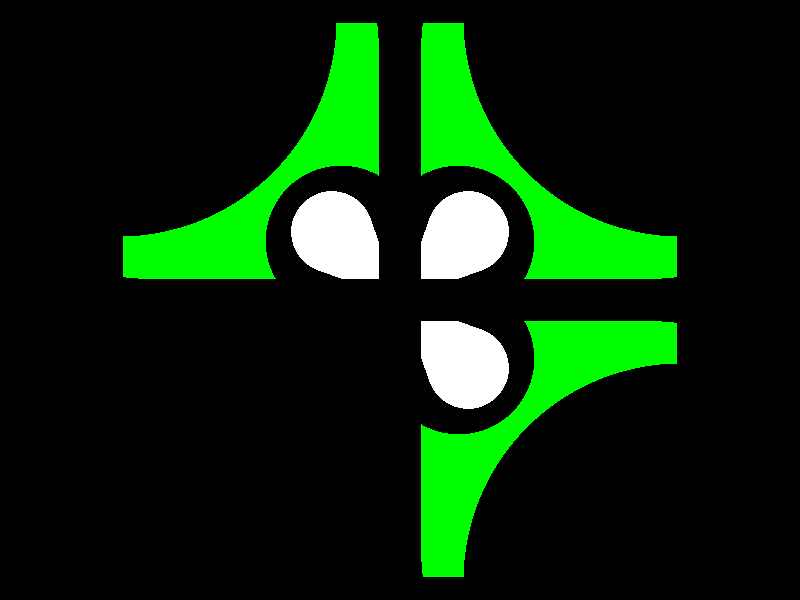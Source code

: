 

#include "colors.inc"  
#include "shapes.inc"  
#include "textures.inc"
#include "stones.inc"

camera 
   {
   location  <0, 0, -3.1>
   direction <0.0, 0.0, 1.5>       //  "wide-angle" view
   up        <0.0, 1.0, 0>
   right     <4/3, 0.0, 0>
   look_at   <0,   0,   0>
   }

light_source {<10, 10,  -20> color White}


declare wing = difference
   {
   box 
      {<0, 0, 0> <7/8, 7/8, 1/4> translate <7/64, 7/64, 0>}
   cylinder 
      {<1/4, 1/4, -1> <1/4, 1/4, 2> 4.5/16}
   cylinder 
      {<1, 1, -1> <1, 1, 2> 3/4}
   texture
      {
      pigment {Green}
      finish 
         {
         specular 1.0
         roughness 0.05
         ambient 0.2
         diffuse 0.8
         }
      }
   }

declare tear = union
   {
   cylinder 
      {<0, 0, 0> <0, 0, 1> 9/64 translate <9/64, 9/64, 0>}
   box 
      {<0, 0, 0> <9/64, 9/64, 1> }

   translate <1/8, 1/8, 0>

   texture
      {
      pigment {White}
      finish 
         {
         specular 1.0
         roughness 0.05
         ambient 0.2
         diffuse 0.8
         }
      }
   }

declare corner = union
   {
   object {wing }
   object {tear}
   translate <-1/32, -1/32, 0>
   }


object {corner rotate <0, 0, 0>}
object {corner rotate <0, 0, 90>}
object {corner rotate <0, 0, -90>}

